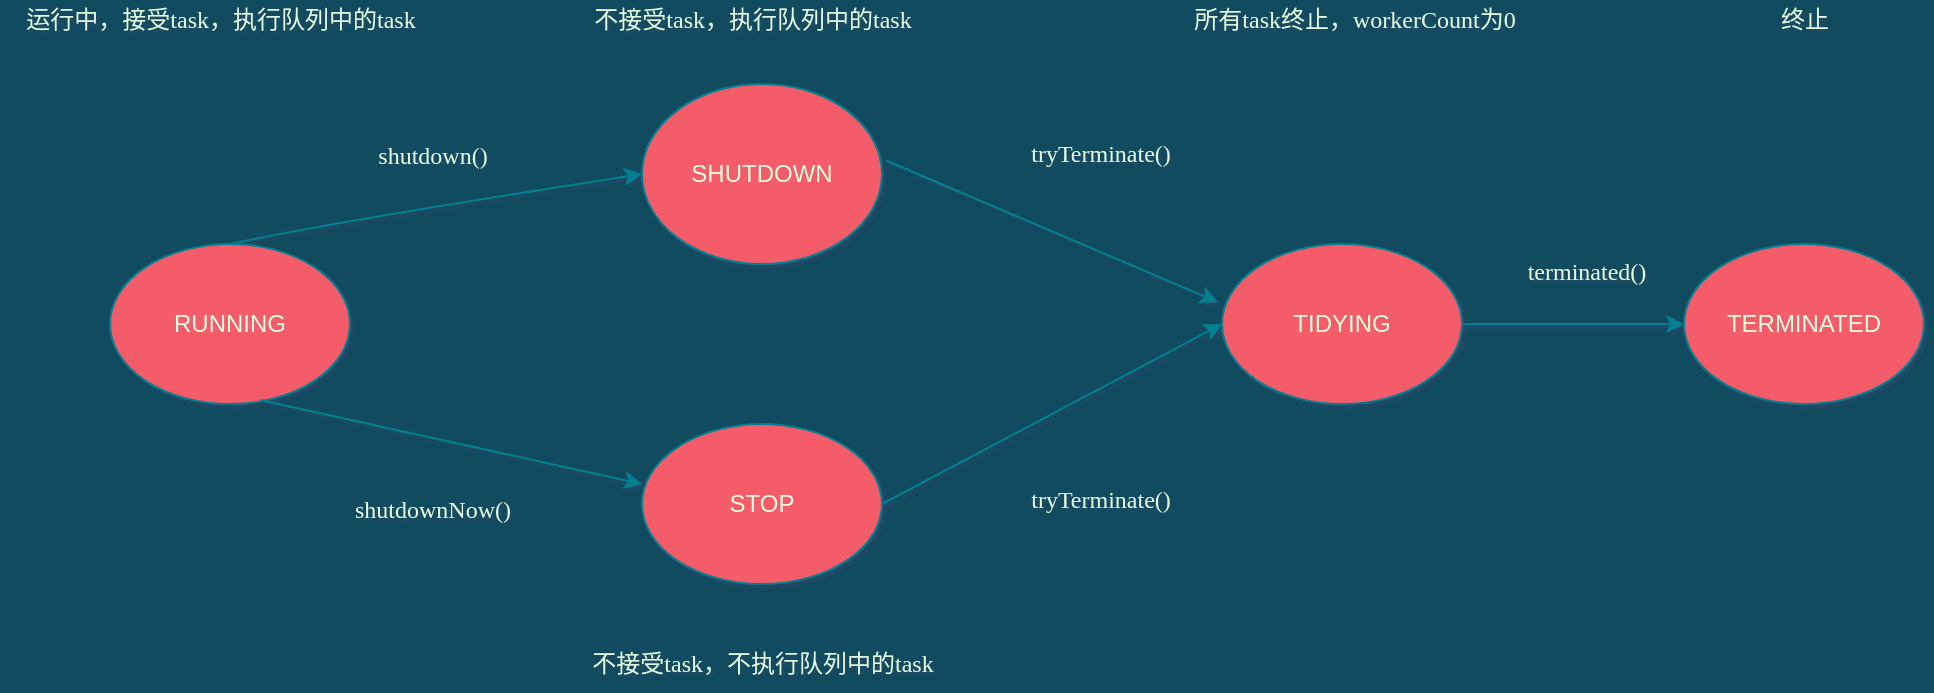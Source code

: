 <mxfile version="14.9.3" type="github">
  <diagram name="Page-1" id="e7e014a7-5840-1c2e-5031-d8a46d1fe8dd">
    <mxGraphModel dx="1422" dy="752" grid="0" gridSize="10" guides="1" tooltips="1" connect="1" arrows="1" fold="1" page="1" pageScale="1" pageWidth="1169" pageHeight="827" background="#114B5F" math="0" shadow="1">
      <root>
        <mxCell id="0" />
        <mxCell id="1" parent="0" />
        <mxCell id="X5VlqfSBKwNz3F7be3ju-46" value="RUNNING" style="ellipse;whiteSpace=wrap;html=1;fillColor=#F45B69;strokeColor=#028090;fontColor=#E4FDE1;" parent="1" vertex="1">
          <mxGeometry x="130" y="350" width="120" height="80" as="geometry" />
        </mxCell>
        <mxCell id="X5VlqfSBKwNz3F7be3ju-47" value="SHUTDOWN" style="ellipse;whiteSpace=wrap;html=1;fillColor=#F45B69;strokeColor=#028090;fontColor=#E4FDE1;" parent="1" vertex="1">
          <mxGeometry x="396" y="270" width="120" height="90" as="geometry" />
        </mxCell>
        <mxCell id="X5VlqfSBKwNz3F7be3ju-48" value="STOP" style="ellipse;whiteSpace=wrap;html=1;fillColor=#F45B69;strokeColor=#028090;fontColor=#E4FDE1;" parent="1" vertex="1">
          <mxGeometry x="396" y="440" width="120" height="80" as="geometry" />
        </mxCell>
        <mxCell id="X5VlqfSBKwNz3F7be3ju-71" style="edgeStyle=orthogonalEdgeStyle;orthogonalLoop=1;jettySize=auto;html=1;exitX=1;exitY=0.5;exitDx=0;exitDy=0;strokeColor=#028090;curved=1;fontColor=#E4FDE1;labelBackgroundColor=#114B5F;" parent="1" source="X5VlqfSBKwNz3F7be3ju-55" target="X5VlqfSBKwNz3F7be3ju-56" edge="1">
          <mxGeometry relative="1" as="geometry" />
        </mxCell>
        <mxCell id="X5VlqfSBKwNz3F7be3ju-55" value="TIDYING" style="ellipse;whiteSpace=wrap;html=1;fillColor=#F45B69;strokeColor=#028090;fontColor=#E4FDE1;" parent="1" vertex="1">
          <mxGeometry x="686" y="350" width="120" height="80" as="geometry" />
        </mxCell>
        <mxCell id="X5VlqfSBKwNz3F7be3ju-56" value="TERMINATED" style="ellipse;whiteSpace=wrap;html=1;fillColor=#F45B69;strokeColor=#028090;fontColor=#E4FDE1;" parent="1" vertex="1">
          <mxGeometry x="917" y="350" width="120" height="80" as="geometry" />
        </mxCell>
        <mxCell id="X5VlqfSBKwNz3F7be3ju-64" value="" style="endArrow=classic;html=1;entryX=0;entryY=0.5;entryDx=0;entryDy=0;exitX=0.5;exitY=0;exitDx=0;exitDy=0;fontFamily=Verdana;strokeColor=#028090;curved=1;fontColor=#E4FDE1;labelBackgroundColor=#114B5F;" parent="1" target="X5VlqfSBKwNz3F7be3ju-47" edge="1" source="X5VlqfSBKwNz3F7be3ju-46">
          <mxGeometry width="50" height="50" relative="1" as="geometry">
            <mxPoint x="166" y="370" as="sourcePoint" />
            <mxPoint x="236" y="320" as="targetPoint" />
            <Array as="points">
              <mxPoint x="241" y="339" />
            </Array>
          </mxGeometry>
        </mxCell>
        <mxCell id="X5VlqfSBKwNz3F7be3ju-67" value="" style="endArrow=classic;html=1;entryX=0;entryY=0.375;entryDx=0;entryDy=0;entryPerimeter=0;exitX=0.625;exitY=0.975;exitDx=0;exitDy=0;exitPerimeter=0;strokeColor=#028090;curved=1;fontColor=#E4FDE1;labelBackgroundColor=#114B5F;" parent="1" target="X5VlqfSBKwNz3F7be3ju-48" edge="1" source="X5VlqfSBKwNz3F7be3ju-46">
          <mxGeometry width="50" height="50" relative="1" as="geometry">
            <mxPoint x="160" y="449.04" as="sourcePoint" />
            <mxPoint x="346.711" y="410" as="targetPoint" />
          </mxGeometry>
        </mxCell>
        <mxCell id="X5VlqfSBKwNz3F7be3ju-72" value="" style="endArrow=classic;html=1;entryX=0;entryY=0.5;entryDx=0;entryDy=0;exitX=1;exitY=0.5;exitDx=0;exitDy=0;strokeColor=#028090;curved=1;fontColor=#E4FDE1;labelBackgroundColor=#114B5F;" parent="1" source="X5VlqfSBKwNz3F7be3ju-48" target="X5VlqfSBKwNz3F7be3ju-55" edge="1">
          <mxGeometry width="50" height="50" relative="1" as="geometry">
            <mxPoint x="506" y="500" as="sourcePoint" />
            <mxPoint x="556" y="450" as="targetPoint" />
          </mxGeometry>
        </mxCell>
        <mxCell id="X5VlqfSBKwNz3F7be3ju-73" value="" style="endArrow=classic;html=1;exitX=1.017;exitY=0.425;exitDx=0;exitDy=0;exitPerimeter=0;entryX=-0.017;entryY=0.363;entryDx=0;entryDy=0;entryPerimeter=0;strokeColor=#028090;curved=1;fontColor=#E4FDE1;labelBackgroundColor=#114B5F;" parent="1" source="X5VlqfSBKwNz3F7be3ju-47" target="X5VlqfSBKwNz3F7be3ju-55" edge="1">
          <mxGeometry width="50" height="50" relative="1" as="geometry">
            <mxPoint x="456" y="400" as="sourcePoint" />
            <mxPoint x="506" y="350" as="targetPoint" />
          </mxGeometry>
        </mxCell>
        <mxCell id="X5VlqfSBKwNz3F7be3ju-74" value="shutdown()" style="text;html=1;resizable=0;autosize=1;align=center;verticalAlign=middle;points=[];fillColor=none;strokeColor=none;fontFamily=Verdana;fontColor=#E4FDE1;" parent="1" vertex="1">
          <mxGeometry x="251" y="296" width="80" height="20" as="geometry" />
        </mxCell>
        <mxCell id="X5VlqfSBKwNz3F7be3ju-75" value="shutdownNow()" style="text;html=1;resizable=0;autosize=1;align=center;verticalAlign=middle;points=[];fillColor=none;strokeColor=none;fontFamily=Verdana;fontColor=#E4FDE1;" parent="1" vertex="1">
          <mxGeometry x="236" y="473" width="110" height="20" as="geometry" />
        </mxCell>
        <mxCell id="X5VlqfSBKwNz3F7be3ju-79" value="terminated()" style="text;html=1;resizable=0;autosize=1;align=center;verticalAlign=middle;points=[];fillColor=none;strokeColor=none;fontFamily=Verdana;fontColor=#E4FDE1;" parent="1" vertex="1">
          <mxGeometry x="823" y="354" width="90" height="20" as="geometry" />
        </mxCell>
        <mxCell id="X5VlqfSBKwNz3F7be3ju-80" value="不接受task，执行队列中的task" style="text;html=1;resizable=0;autosize=1;align=center;verticalAlign=middle;points=[];fillColor=none;strokeColor=none;fontFamily=Verdana;fontColor=#E4FDE1;" parent="1" vertex="1">
          <mxGeometry x="356" y="228" width="190" height="20" as="geometry" />
        </mxCell>
        <mxCell id="X5VlqfSBKwNz3F7be3ju-81" value="不接受task，不执行队列中的task" style="text;html=1;resizable=0;autosize=1;align=center;verticalAlign=middle;points=[];fillColor=none;strokeColor=none;fontFamily=Verdana;fontColor=#E4FDE1;" parent="1" vertex="1">
          <mxGeometry x="356" y="550" width="200" height="20" as="geometry" />
        </mxCell>
        <mxCell id="X5VlqfSBKwNz3F7be3ju-82" value="所有task终止，workerCount为0" style="text;html=1;resizable=0;autosize=1;align=center;verticalAlign=middle;points=[];fillColor=none;strokeColor=none;fontFamily=Verdana;fontColor=#E4FDE1;" parent="1" vertex="1">
          <mxGeometry x="652" y="228" width="200" height="20" as="geometry" />
        </mxCell>
        <mxCell id="X5VlqfSBKwNz3F7be3ju-83" value="终止" style="text;html=1;resizable=0;autosize=1;align=center;verticalAlign=middle;points=[];fillColor=none;strokeColor=none;fontFamily=Verdana;fontColor=#E4FDE1;" parent="1" vertex="1">
          <mxGeometry x="957" y="228" width="40" height="20" as="geometry" />
        </mxCell>
        <mxCell id="X5VlqfSBKwNz3F7be3ju-84" value="运行中，接受task，执行队列中的task" style="text;html=1;resizable=0;autosize=1;align=center;verticalAlign=middle;points=[];fillColor=none;strokeColor=none;fontFamily=Verdana;fontColor=#E4FDE1;" parent="1" vertex="1">
          <mxGeometry x="75" y="228" width="220" height="20" as="geometry" />
        </mxCell>
        <mxCell id="ymtWbGAk0_ZIRlPCGU3v-4" value="tryTerminate()" style="text;html=1;resizable=0;autosize=1;align=center;verticalAlign=middle;points=[];fillColor=none;strokeColor=none;fontFamily=Verdana;fontColor=#E4FDE1;" vertex="1" parent="1">
          <mxGeometry x="575" y="296" width="99" height="18" as="geometry" />
        </mxCell>
        <mxCell id="ymtWbGAk0_ZIRlPCGU3v-5" value="tryTerminate()" style="text;html=1;resizable=0;autosize=1;align=center;verticalAlign=middle;points=[];fillColor=none;strokeColor=none;fontFamily=Verdana;fontColor=#E4FDE1;" vertex="1" parent="1">
          <mxGeometry x="575" y="469" width="99" height="18" as="geometry" />
        </mxCell>
      </root>
    </mxGraphModel>
  </diagram>
</mxfile>
